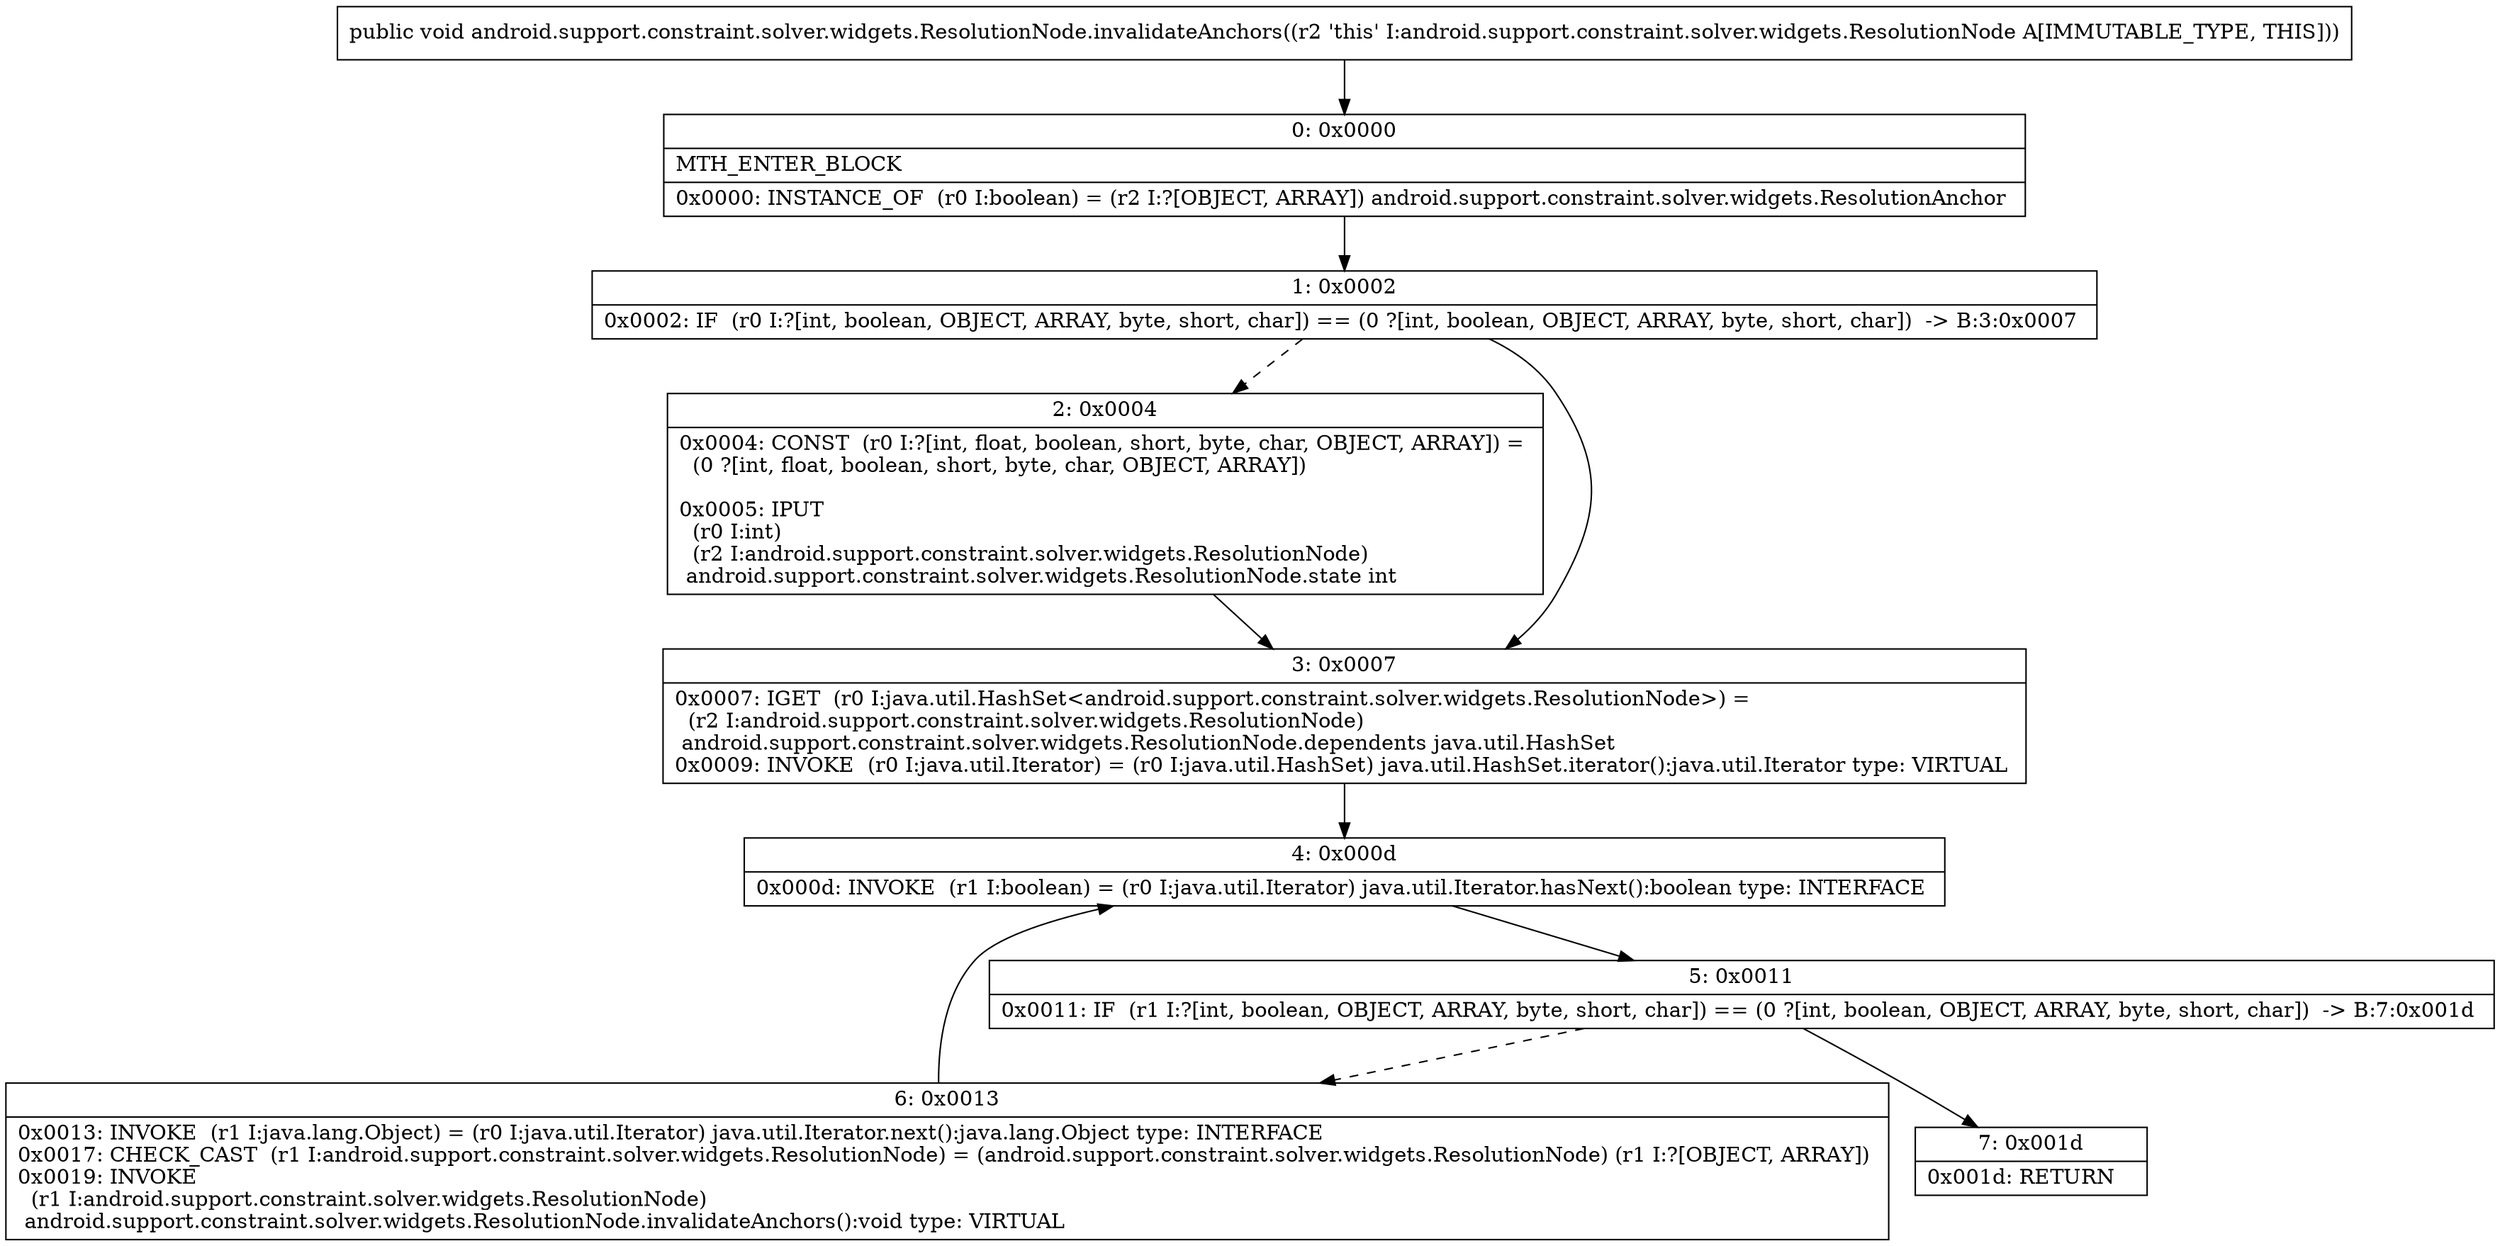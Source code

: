 digraph "CFG forandroid.support.constraint.solver.widgets.ResolutionNode.invalidateAnchors()V" {
Node_0 [shape=record,label="{0\:\ 0x0000|MTH_ENTER_BLOCK\l|0x0000: INSTANCE_OF  (r0 I:boolean) = (r2 I:?[OBJECT, ARRAY]) android.support.constraint.solver.widgets.ResolutionAnchor \l}"];
Node_1 [shape=record,label="{1\:\ 0x0002|0x0002: IF  (r0 I:?[int, boolean, OBJECT, ARRAY, byte, short, char]) == (0 ?[int, boolean, OBJECT, ARRAY, byte, short, char])  \-\> B:3:0x0007 \l}"];
Node_2 [shape=record,label="{2\:\ 0x0004|0x0004: CONST  (r0 I:?[int, float, boolean, short, byte, char, OBJECT, ARRAY]) = \l  (0 ?[int, float, boolean, short, byte, char, OBJECT, ARRAY])\l \l0x0005: IPUT  \l  (r0 I:int)\l  (r2 I:android.support.constraint.solver.widgets.ResolutionNode)\l android.support.constraint.solver.widgets.ResolutionNode.state int \l}"];
Node_3 [shape=record,label="{3\:\ 0x0007|0x0007: IGET  (r0 I:java.util.HashSet\<android.support.constraint.solver.widgets.ResolutionNode\>) = \l  (r2 I:android.support.constraint.solver.widgets.ResolutionNode)\l android.support.constraint.solver.widgets.ResolutionNode.dependents java.util.HashSet \l0x0009: INVOKE  (r0 I:java.util.Iterator) = (r0 I:java.util.HashSet) java.util.HashSet.iterator():java.util.Iterator type: VIRTUAL \l}"];
Node_4 [shape=record,label="{4\:\ 0x000d|0x000d: INVOKE  (r1 I:boolean) = (r0 I:java.util.Iterator) java.util.Iterator.hasNext():boolean type: INTERFACE \l}"];
Node_5 [shape=record,label="{5\:\ 0x0011|0x0011: IF  (r1 I:?[int, boolean, OBJECT, ARRAY, byte, short, char]) == (0 ?[int, boolean, OBJECT, ARRAY, byte, short, char])  \-\> B:7:0x001d \l}"];
Node_6 [shape=record,label="{6\:\ 0x0013|0x0013: INVOKE  (r1 I:java.lang.Object) = (r0 I:java.util.Iterator) java.util.Iterator.next():java.lang.Object type: INTERFACE \l0x0017: CHECK_CAST  (r1 I:android.support.constraint.solver.widgets.ResolutionNode) = (android.support.constraint.solver.widgets.ResolutionNode) (r1 I:?[OBJECT, ARRAY]) \l0x0019: INVOKE  \l  (r1 I:android.support.constraint.solver.widgets.ResolutionNode)\l android.support.constraint.solver.widgets.ResolutionNode.invalidateAnchors():void type: VIRTUAL \l}"];
Node_7 [shape=record,label="{7\:\ 0x001d|0x001d: RETURN   \l}"];
MethodNode[shape=record,label="{public void android.support.constraint.solver.widgets.ResolutionNode.invalidateAnchors((r2 'this' I:android.support.constraint.solver.widgets.ResolutionNode A[IMMUTABLE_TYPE, THIS])) }"];
MethodNode -> Node_0;
Node_0 -> Node_1;
Node_1 -> Node_2[style=dashed];
Node_1 -> Node_3;
Node_2 -> Node_3;
Node_3 -> Node_4;
Node_4 -> Node_5;
Node_5 -> Node_6[style=dashed];
Node_5 -> Node_7;
Node_6 -> Node_4;
}

